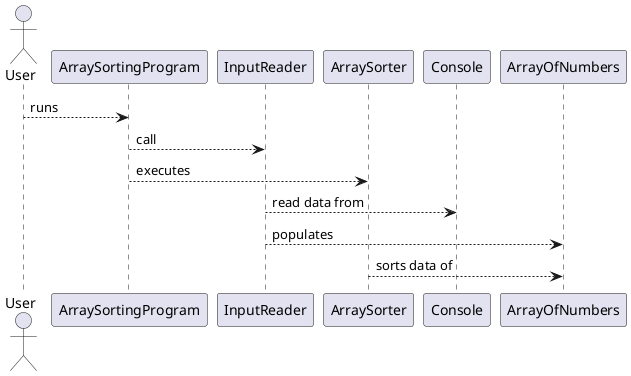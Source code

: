 @startuml
actor User

User --> ArraySortingProgram : runs
ArraySortingProgram --> InputReader : call
ArraySortingProgram --> ArraySorter : executes
InputReader --> Console : read data from
InputReader --> ArrayOfNumbers : populates
ArraySorter --> ArrayOfNumbers : sorts data of

@enduml
